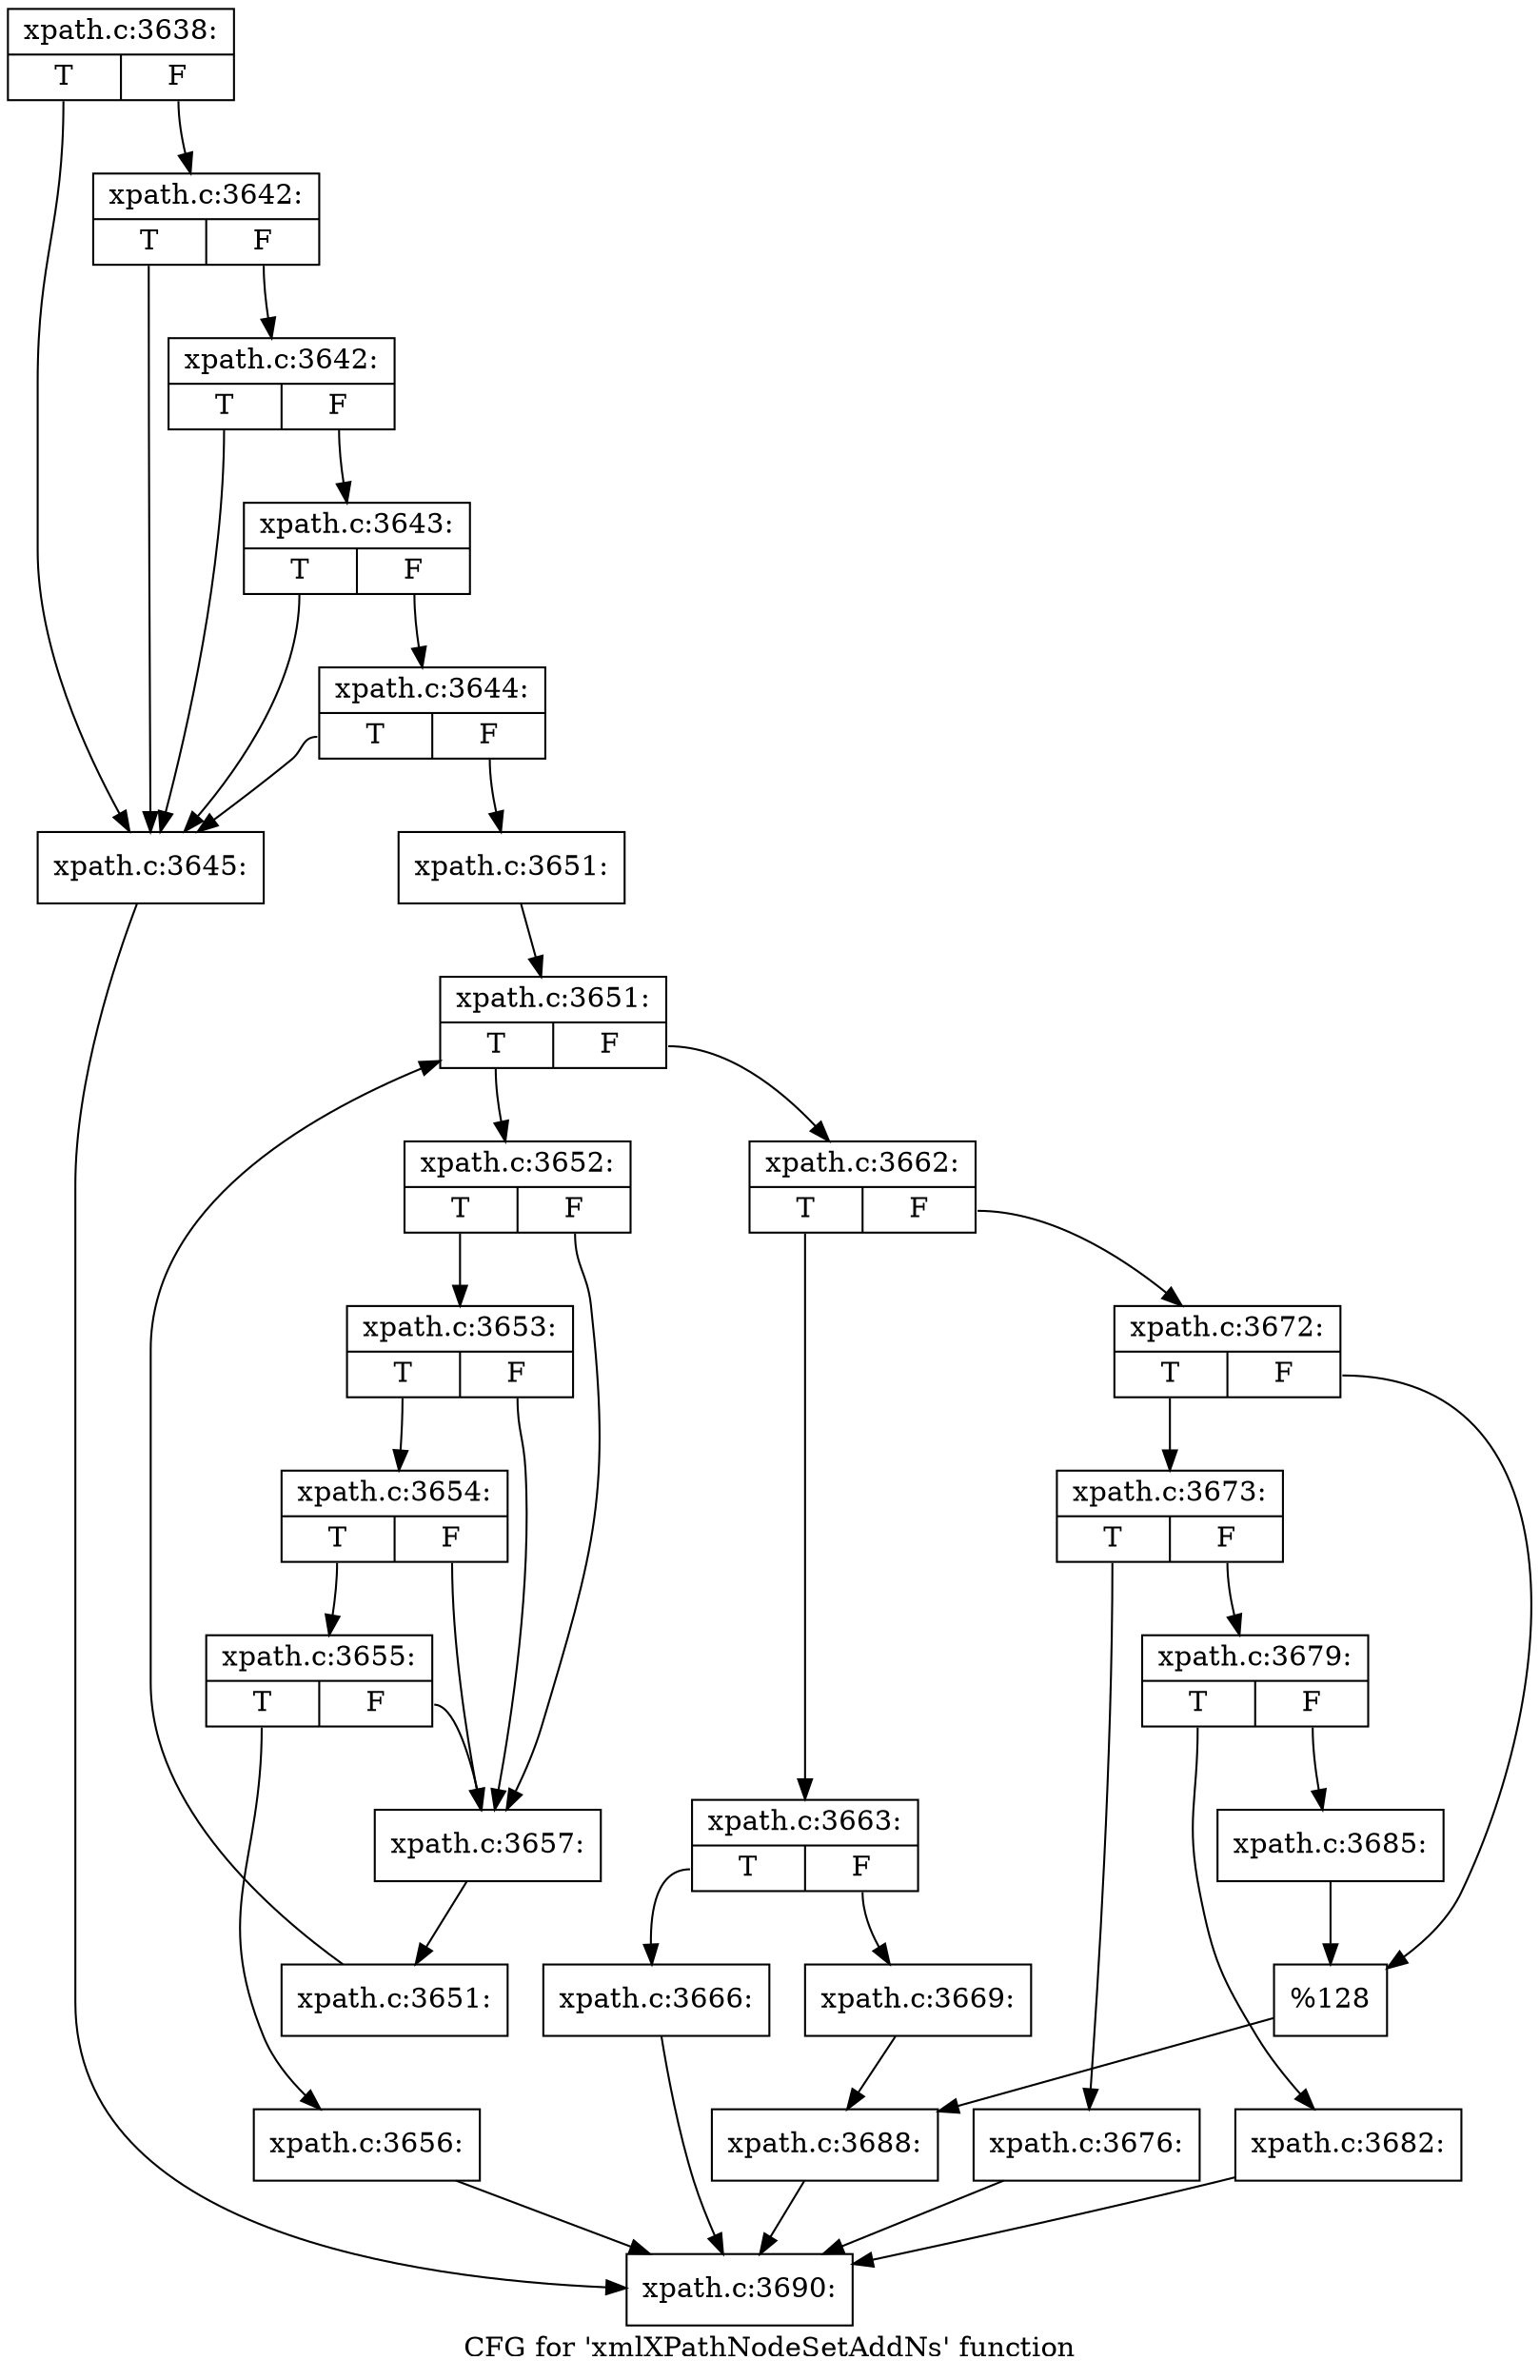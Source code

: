digraph "CFG for 'xmlXPathNodeSetAddNs' function" {
	label="CFG for 'xmlXPathNodeSetAddNs' function";

	Node0x47b3630 [shape=record,label="{xpath.c:3638:|{<s0>T|<s1>F}}"];
	Node0x47b3630:s0 -> Node0x47be680;
	Node0x47b3630:s1 -> Node0x47be8a0;
	Node0x47be8a0 [shape=record,label="{xpath.c:3642:|{<s0>T|<s1>F}}"];
	Node0x47be8a0:s0 -> Node0x47be680;
	Node0x47be8a0:s1 -> Node0x47be820;
	Node0x47be820 [shape=record,label="{xpath.c:3642:|{<s0>T|<s1>F}}"];
	Node0x47be820:s0 -> Node0x47be680;
	Node0x47be820:s1 -> Node0x47be7a0;
	Node0x47be7a0 [shape=record,label="{xpath.c:3643:|{<s0>T|<s1>F}}"];
	Node0x47be7a0:s0 -> Node0x47be680;
	Node0x47be7a0:s1 -> Node0x47be720;
	Node0x47be720 [shape=record,label="{xpath.c:3644:|{<s0>T|<s1>F}}"];
	Node0x47be720:s0 -> Node0x47be680;
	Node0x47be720:s1 -> Node0x47be6d0;
	Node0x47be680 [shape=record,label="{xpath.c:3645:}"];
	Node0x47be680 -> Node0x47bd9d0;
	Node0x47be6d0 [shape=record,label="{xpath.c:3651:}"];
	Node0x47be6d0 -> Node0x47bf950;
	Node0x47bf950 [shape=record,label="{xpath.c:3651:|{<s0>T|<s1>F}}"];
	Node0x47bf950:s0 -> Node0x47bfc30;
	Node0x47bf950:s1 -> Node0x47bf7b0;
	Node0x47bfc30 [shape=record,label="{xpath.c:3652:|{<s0>T|<s1>F}}"];
	Node0x47bfc30:s0 -> Node0x47c02a0;
	Node0x47bfc30:s1 -> Node0x47c0150;
	Node0x47c02a0 [shape=record,label="{xpath.c:3653:|{<s0>T|<s1>F}}"];
	Node0x47c02a0:s0 -> Node0x47c0220;
	Node0x47c02a0:s1 -> Node0x47c0150;
	Node0x47c0220 [shape=record,label="{xpath.c:3654:|{<s0>T|<s1>F}}"];
	Node0x47c0220:s0 -> Node0x47c01a0;
	Node0x47c0220:s1 -> Node0x47c0150;
	Node0x47c01a0 [shape=record,label="{xpath.c:3655:|{<s0>T|<s1>F}}"];
	Node0x47c01a0:s0 -> Node0x47c0100;
	Node0x47c01a0:s1 -> Node0x47c0150;
	Node0x47c0100 [shape=record,label="{xpath.c:3656:}"];
	Node0x47c0100 -> Node0x47bd9d0;
	Node0x47c0150 [shape=record,label="{xpath.c:3657:}"];
	Node0x47c0150 -> Node0x47bfba0;
	Node0x47bfba0 [shape=record,label="{xpath.c:3651:}"];
	Node0x47bfba0 -> Node0x47bf950;
	Node0x47bf7b0 [shape=record,label="{xpath.c:3662:|{<s0>T|<s1>F}}"];
	Node0x47bf7b0:s0 -> Node0x47c27e0;
	Node0x47bf7b0:s1 -> Node0x47c2880;
	Node0x47c27e0 [shape=record,label="{xpath.c:3663:|{<s0>T|<s1>F}}"];
	Node0x47c27e0:s0 -> Node0x47c3160;
	Node0x47c27e0:s1 -> Node0x47c31b0;
	Node0x47c3160 [shape=record,label="{xpath.c:3666:}"];
	Node0x47c3160 -> Node0x47bd9d0;
	Node0x47c31b0 [shape=record,label="{xpath.c:3669:}"];
	Node0x47c31b0 -> Node0x47c2830;
	Node0x47c2880 [shape=record,label="{xpath.c:3672:|{<s0>T|<s1>F}}"];
	Node0x47c2880:s0 -> Node0x47c4240;
	Node0x47c2880:s1 -> Node0x47c4290;
	Node0x47c4240 [shape=record,label="{xpath.c:3673:|{<s0>T|<s1>F}}"];
	Node0x47c4240:s0 -> Node0x47c4be0;
	Node0x47c4240:s1 -> Node0x47c4c30;
	Node0x47c4be0 [shape=record,label="{xpath.c:3676:}"];
	Node0x47c4be0 -> Node0x47bd9d0;
	Node0x47c4c30 [shape=record,label="{xpath.c:3679:|{<s0>T|<s1>F}}"];
	Node0x47c4c30:s0 -> Node0x47c5e20;
	Node0x47c4c30:s1 -> Node0x47c5e70;
	Node0x47c5e20 [shape=record,label="{xpath.c:3682:}"];
	Node0x47c5e20 -> Node0x47bd9d0;
	Node0x47c5e70 [shape=record,label="{xpath.c:3685:}"];
	Node0x47c5e70 -> Node0x47c4290;
	Node0x47c4290 [shape=record,label="{%128}"];
	Node0x47c4290 -> Node0x47c2830;
	Node0x47c2830 [shape=record,label="{xpath.c:3688:}"];
	Node0x47c2830 -> Node0x47bd9d0;
	Node0x47bd9d0 [shape=record,label="{xpath.c:3690:}"];
}
